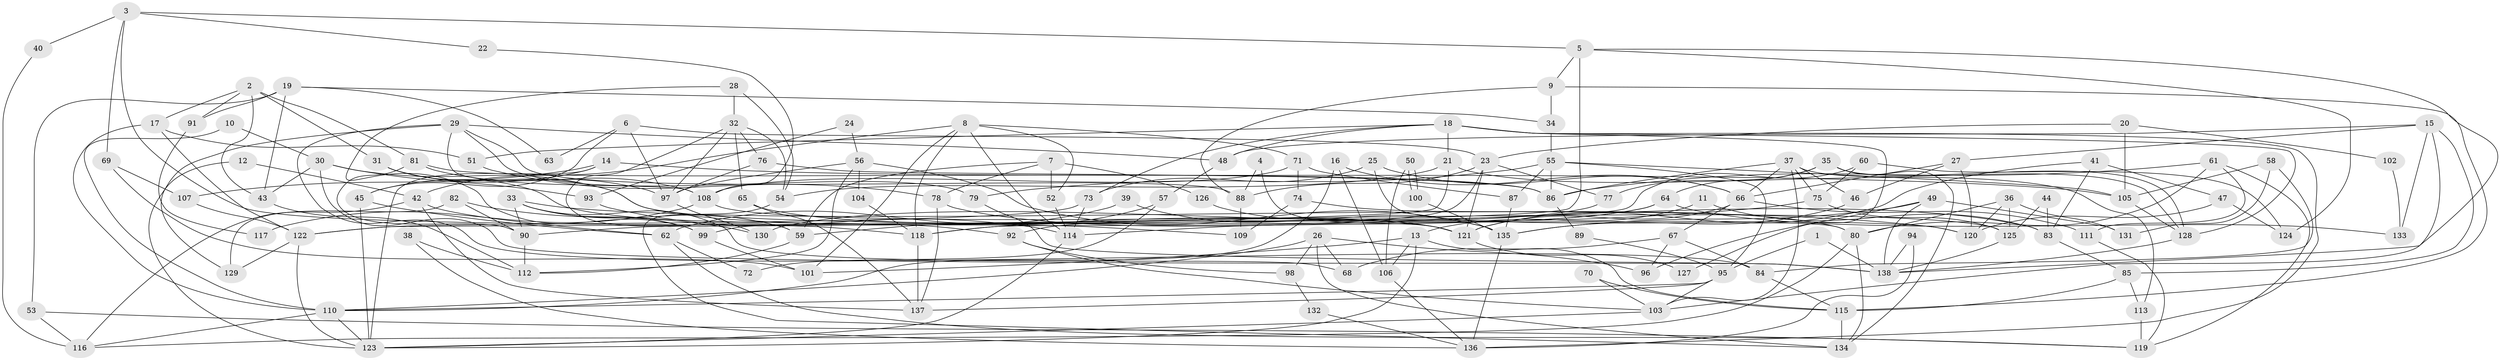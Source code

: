 // coarse degree distribution, {4: 0.17708333333333334, 5: 0.16666666666666666, 6: 0.09375, 2: 0.13541666666666666, 3: 0.28125, 7: 0.052083333333333336, 11: 0.010416666666666666, 8: 0.041666666666666664, 13: 0.010416666666666666, 9: 0.020833333333333332, 14: 0.010416666666666666}
// Generated by graph-tools (version 1.1) at 2025/54/03/04/25 21:54:59]
// undirected, 138 vertices, 276 edges
graph export_dot {
graph [start="1"]
  node [color=gray90,style=filled];
  1;
  2;
  3;
  4;
  5;
  6;
  7;
  8;
  9;
  10;
  11;
  12;
  13;
  14;
  15;
  16;
  17;
  18;
  19;
  20;
  21;
  22;
  23;
  24;
  25;
  26;
  27;
  28;
  29;
  30;
  31;
  32;
  33;
  34;
  35;
  36;
  37;
  38;
  39;
  40;
  41;
  42;
  43;
  44;
  45;
  46;
  47;
  48;
  49;
  50;
  51;
  52;
  53;
  54;
  55;
  56;
  57;
  58;
  59;
  60;
  61;
  62;
  63;
  64;
  65;
  66;
  67;
  68;
  69;
  70;
  71;
  72;
  73;
  74;
  75;
  76;
  77;
  78;
  79;
  80;
  81;
  82;
  83;
  84;
  85;
  86;
  87;
  88;
  89;
  90;
  91;
  92;
  93;
  94;
  95;
  96;
  97;
  98;
  99;
  100;
  101;
  102;
  103;
  104;
  105;
  106;
  107;
  108;
  109;
  110;
  111;
  112;
  113;
  114;
  115;
  116;
  117;
  118;
  119;
  120;
  121;
  122;
  123;
  124;
  125;
  126;
  127;
  128;
  129;
  130;
  131;
  132;
  133;
  134;
  135;
  136;
  137;
  138;
  1 -- 138;
  1 -- 95;
  2 -- 17;
  2 -- 43;
  2 -- 31;
  2 -- 81;
  2 -- 91;
  3 -- 5;
  3 -- 118;
  3 -- 22;
  3 -- 40;
  3 -- 69;
  4 -- 88;
  4 -- 121;
  5 -- 90;
  5 -- 9;
  5 -- 124;
  5 -- 138;
  6 -- 45;
  6 -- 97;
  6 -- 23;
  6 -- 63;
  7 -- 78;
  7 -- 59;
  7 -- 52;
  7 -- 126;
  8 -- 101;
  8 -- 52;
  8 -- 42;
  8 -- 71;
  8 -- 114;
  8 -- 118;
  9 -- 88;
  9 -- 115;
  9 -- 34;
  10 -- 110;
  10 -- 30;
  11 -- 83;
  11 -- 13;
  12 -- 42;
  12 -- 123;
  13 -- 101;
  13 -- 115;
  13 -- 106;
  13 -- 123;
  14 -- 123;
  14 -- 105;
  14 -- 45;
  14 -- 107;
  15 -- 48;
  15 -- 103;
  15 -- 27;
  15 -- 85;
  15 -- 133;
  16 -- 66;
  16 -- 106;
  16 -- 110;
  17 -- 122;
  17 -- 110;
  17 -- 51;
  18 -- 73;
  18 -- 128;
  18 -- 21;
  18 -- 48;
  18 -- 51;
  18 -- 127;
  18 -- 136;
  19 -- 53;
  19 -- 43;
  19 -- 34;
  19 -- 63;
  19 -- 91;
  20 -- 23;
  20 -- 105;
  20 -- 102;
  21 -- 54;
  21 -- 113;
  21 -- 122;
  22 -- 108;
  23 -- 121;
  23 -- 77;
  23 -- 88;
  23 -- 118;
  24 -- 93;
  24 -- 56;
  25 -- 80;
  25 -- 73;
  25 -- 66;
  26 -- 134;
  26 -- 110;
  26 -- 68;
  26 -- 96;
  26 -- 98;
  27 -- 66;
  27 -- 46;
  27 -- 120;
  28 -- 99;
  28 -- 54;
  28 -- 32;
  29 -- 84;
  29 -- 108;
  29 -- 48;
  29 -- 79;
  29 -- 88;
  29 -- 129;
  30 -- 120;
  30 -- 138;
  30 -- 43;
  30 -- 93;
  31 -- 109;
  31 -- 92;
  31 -- 97;
  32 -- 97;
  32 -- 54;
  32 -- 59;
  32 -- 65;
  32 -- 76;
  33 -- 68;
  33 -- 90;
  33 -- 59;
  33 -- 99;
  33 -- 120;
  34 -- 55;
  35 -- 77;
  35 -- 128;
  35 -- 64;
  35 -- 134;
  36 -- 120;
  36 -- 80;
  36 -- 125;
  36 -- 131;
  37 -- 75;
  37 -- 66;
  37 -- 46;
  37 -- 86;
  37 -- 103;
  37 -- 128;
  38 -- 112;
  38 -- 136;
  39 -- 62;
  39 -- 121;
  40 -- 116;
  41 -- 83;
  41 -- 121;
  41 -- 47;
  42 -- 137;
  42 -- 62;
  42 -- 116;
  43 -- 112;
  44 -- 125;
  44 -- 83;
  45 -- 123;
  45 -- 62;
  46 -- 135;
  47 -- 120;
  47 -- 124;
  48 -- 57;
  49 -- 135;
  49 -- 138;
  49 -- 96;
  49 -- 131;
  50 -- 106;
  50 -- 100;
  50 -- 100;
  51 -- 78;
  52 -- 114;
  53 -- 116;
  53 -- 119;
  54 -- 134;
  55 -- 95;
  55 -- 79;
  55 -- 86;
  55 -- 87;
  55 -- 105;
  56 -- 97;
  56 -- 135;
  56 -- 104;
  56 -- 112;
  57 -- 59;
  57 -- 72;
  58 -- 105;
  58 -- 131;
  58 -- 84;
  59 -- 112;
  60 -- 75;
  60 -- 124;
  60 -- 99;
  61 -- 86;
  61 -- 119;
  61 -- 80;
  61 -- 111;
  62 -- 72;
  62 -- 119;
  64 -- 130;
  64 -- 114;
  64 -- 133;
  65 -- 137;
  65 -- 121;
  66 -- 111;
  66 -- 67;
  66 -- 121;
  67 -- 96;
  67 -- 68;
  67 -- 84;
  69 -- 107;
  69 -- 101;
  70 -- 103;
  70 -- 115;
  71 -- 108;
  71 -- 74;
  71 -- 87;
  73 -- 122;
  73 -- 114;
  74 -- 80;
  74 -- 109;
  75 -- 118;
  75 -- 125;
  76 -- 86;
  76 -- 97;
  77 -- 92;
  78 -- 137;
  78 -- 83;
  79 -- 138;
  80 -- 116;
  80 -- 134;
  81 -- 86;
  81 -- 90;
  81 -- 108;
  82 -- 129;
  82 -- 90;
  82 -- 130;
  83 -- 85;
  84 -- 115;
  85 -- 115;
  85 -- 113;
  86 -- 89;
  87 -- 135;
  88 -- 109;
  89 -- 95;
  90 -- 112;
  91 -- 117;
  92 -- 103;
  92 -- 98;
  93 -- 114;
  94 -- 138;
  94 -- 136;
  95 -- 103;
  95 -- 110;
  95 -- 137;
  97 -- 130;
  98 -- 132;
  99 -- 101;
  100 -- 135;
  102 -- 133;
  103 -- 123;
  104 -- 118;
  105 -- 128;
  106 -- 136;
  107 -- 122;
  108 -- 125;
  108 -- 117;
  110 -- 123;
  110 -- 116;
  111 -- 119;
  113 -- 119;
  114 -- 123;
  115 -- 134;
  118 -- 137;
  121 -- 127;
  122 -- 123;
  122 -- 129;
  125 -- 138;
  126 -- 135;
  128 -- 138;
  132 -- 136;
  135 -- 136;
}
